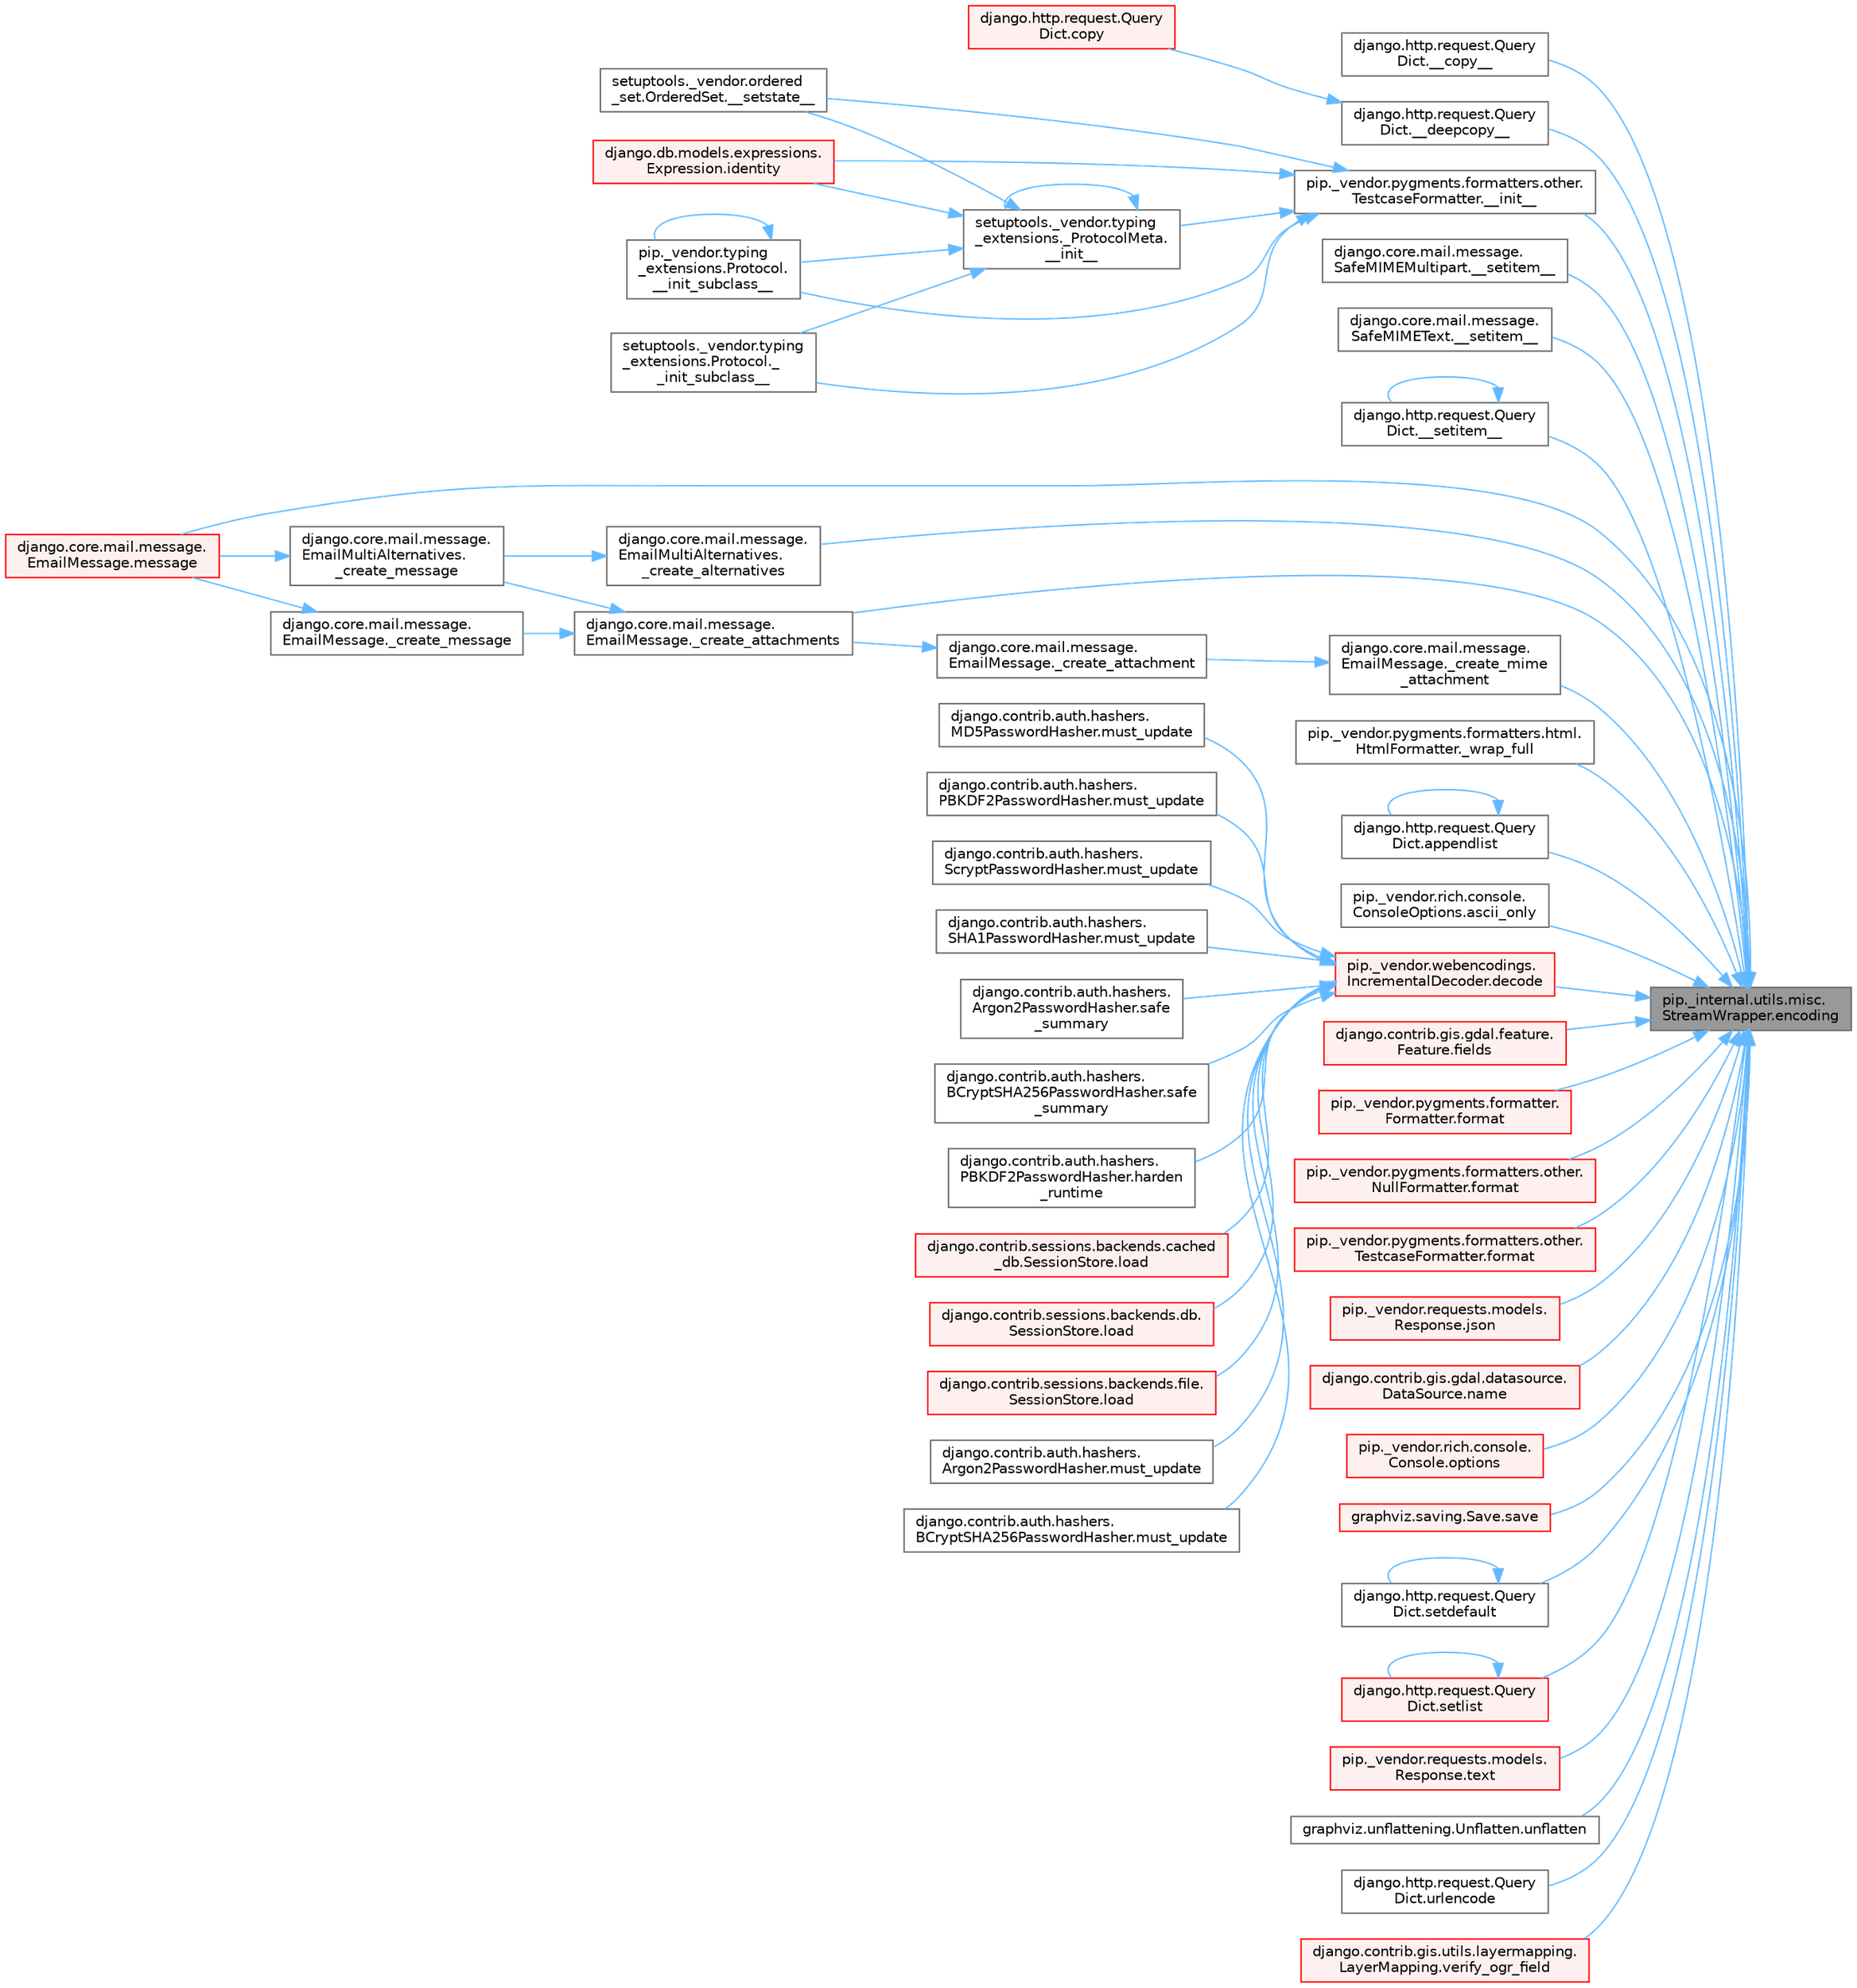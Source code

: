 digraph "pip._internal.utils.misc.StreamWrapper.encoding"
{
 // LATEX_PDF_SIZE
  bgcolor="transparent";
  edge [fontname=Helvetica,fontsize=10,labelfontname=Helvetica,labelfontsize=10];
  node [fontname=Helvetica,fontsize=10,shape=box,height=0.2,width=0.4];
  rankdir="RL";
  Node1 [id="Node000001",label="pip._internal.utils.misc.\lStreamWrapper.encoding",height=0.2,width=0.4,color="gray40", fillcolor="grey60", style="filled", fontcolor="black",tooltip=" "];
  Node1 -> Node2 [id="edge1_Node000001_Node000002",dir="back",color="steelblue1",style="solid",tooltip=" "];
  Node2 [id="Node000002",label="django.http.request.Query\lDict.__copy__",height=0.2,width=0.4,color="grey40", fillcolor="white", style="filled",URL="$classdjango_1_1http_1_1request_1_1_query_dict.html#ad4451a4214576c7d0bbcfde52d6b0f47",tooltip=" "];
  Node1 -> Node3 [id="edge2_Node000001_Node000003",dir="back",color="steelblue1",style="solid",tooltip=" "];
  Node3 [id="Node000003",label="django.http.request.Query\lDict.__deepcopy__",height=0.2,width=0.4,color="grey40", fillcolor="white", style="filled",URL="$classdjango_1_1http_1_1request_1_1_query_dict.html#a9205f3b7f4f3c7d6c2108de325058744",tooltip=" "];
  Node3 -> Node4 [id="edge3_Node000003_Node000004",dir="back",color="steelblue1",style="solid",tooltip=" "];
  Node4 [id="Node000004",label="django.http.request.Query\lDict.copy",height=0.2,width=0.4,color="red", fillcolor="#FFF0F0", style="filled",URL="$classdjango_1_1http_1_1request_1_1_query_dict.html#ada9e4956e62868c5587b9ffde7b358b5",tooltip=" "];
  Node1 -> Node3181 [id="edge4_Node000001_Node003181",dir="back",color="steelblue1",style="solid",tooltip=" "];
  Node3181 [id="Node003181",label="pip._vendor.pygments.formatters.other.\lTestcaseFormatter.__init__",height=0.2,width=0.4,color="grey40", fillcolor="white", style="filled",URL="$classpip_1_1__vendor_1_1pygments_1_1formatters_1_1other_1_1_testcase_formatter.html#aa900a04b8f352026e2e4f71410a286b1",tooltip=" "];
  Node3181 -> Node73 [id="edge5_Node003181_Node000073",dir="back",color="steelblue1",style="solid",tooltip=" "];
  Node73 [id="Node000073",label="setuptools._vendor.typing\l_extensions._ProtocolMeta.\l__init__",height=0.2,width=0.4,color="grey40", fillcolor="white", style="filled",URL="$classsetuptools_1_1__vendor_1_1typing__extensions_1_1___protocol_meta.html#a7bbaff8ac6d19534b46bca363ee0b43a",tooltip=" "];
  Node73 -> Node73 [id="edge6_Node000073_Node000073",dir="back",color="steelblue1",style="solid",tooltip=" "];
  Node73 -> Node74 [id="edge7_Node000073_Node000074",dir="back",color="steelblue1",style="solid",tooltip=" "];
  Node74 [id="Node000074",label="pip._vendor.typing\l_extensions.Protocol.\l__init_subclass__",height=0.2,width=0.4,color="grey40", fillcolor="white", style="filled",URL="$classpip_1_1__vendor_1_1typing__extensions_1_1_protocol.html#a2916efc86cebb8aba6deb7fd30b33988",tooltip=" "];
  Node74 -> Node74 [id="edge8_Node000074_Node000074",dir="back",color="steelblue1",style="solid",tooltip=" "];
  Node73 -> Node75 [id="edge9_Node000073_Node000075",dir="back",color="steelblue1",style="solid",tooltip=" "];
  Node75 [id="Node000075",label="setuptools._vendor.typing\l_extensions.Protocol._\l_init_subclass__",height=0.2,width=0.4,color="grey40", fillcolor="white", style="filled",URL="$classsetuptools_1_1__vendor_1_1typing__extensions_1_1_protocol.html#ac6cbebc092a4724ab3704c5334059874",tooltip=" "];
  Node73 -> Node76 [id="edge10_Node000073_Node000076",dir="back",color="steelblue1",style="solid",tooltip=" "];
  Node76 [id="Node000076",label="setuptools._vendor.ordered\l_set.OrderedSet.__setstate__",height=0.2,width=0.4,color="grey40", fillcolor="white", style="filled",URL="$classsetuptools_1_1__vendor_1_1ordered__set_1_1_ordered_set.html#aa7f7de9d987829525d06db565fe1b4a1",tooltip=" "];
  Node73 -> Node77 [id="edge11_Node000073_Node000077",dir="back",color="steelblue1",style="solid",tooltip=" "];
  Node77 [id="Node000077",label="django.db.models.expressions.\lExpression.identity",height=0.2,width=0.4,color="red", fillcolor="#FFF0F0", style="filled",URL="$classdjango_1_1db_1_1models_1_1expressions_1_1_expression.html#a10048810b5eb8641acf3bc150731b925",tooltip=" "];
  Node3181 -> Node74 [id="edge12_Node003181_Node000074",dir="back",color="steelblue1",style="solid",tooltip=" "];
  Node3181 -> Node75 [id="edge13_Node003181_Node000075",dir="back",color="steelblue1",style="solid",tooltip=" "];
  Node3181 -> Node76 [id="edge14_Node003181_Node000076",dir="back",color="steelblue1",style="solid",tooltip=" "];
  Node3181 -> Node77 [id="edge15_Node003181_Node000077",dir="back",color="steelblue1",style="solid",tooltip=" "];
  Node1 -> Node3182 [id="edge16_Node000001_Node003182",dir="back",color="steelblue1",style="solid",tooltip=" "];
  Node3182 [id="Node003182",label="django.core.mail.message.\lSafeMIMEMultipart.__setitem__",height=0.2,width=0.4,color="grey40", fillcolor="white", style="filled",URL="$classdjango_1_1core_1_1mail_1_1message_1_1_safe_m_i_m_e_multipart.html#ac70dd21320ab8c535a079d5b42f62e40",tooltip=" "];
  Node1 -> Node3183 [id="edge17_Node000001_Node003183",dir="back",color="steelblue1",style="solid",tooltip=" "];
  Node3183 [id="Node003183",label="django.core.mail.message.\lSafeMIMEText.__setitem__",height=0.2,width=0.4,color="grey40", fillcolor="white", style="filled",URL="$classdjango_1_1core_1_1mail_1_1message_1_1_safe_m_i_m_e_text.html#ab611c5bc13fc6d2d4be3e1a4492763de",tooltip=" "];
  Node1 -> Node3184 [id="edge18_Node000001_Node003184",dir="back",color="steelblue1",style="solid",tooltip=" "];
  Node3184 [id="Node003184",label="django.http.request.Query\lDict.__setitem__",height=0.2,width=0.4,color="grey40", fillcolor="white", style="filled",URL="$classdjango_1_1http_1_1request_1_1_query_dict.html#a70f84ca0689c6b0e21529ce4c8373c4b",tooltip=" "];
  Node3184 -> Node3184 [id="edge19_Node003184_Node003184",dir="back",color="steelblue1",style="solid",tooltip=" "];
  Node1 -> Node3185 [id="edge20_Node000001_Node003185",dir="back",color="steelblue1",style="solid",tooltip=" "];
  Node3185 [id="Node003185",label="django.core.mail.message.\lEmailMultiAlternatives.\l_create_alternatives",height=0.2,width=0.4,color="grey40", fillcolor="white", style="filled",URL="$classdjango_1_1core_1_1mail_1_1message_1_1_email_multi_alternatives.html#af51df7229ed1af2cc1da999cf6928222",tooltip=" "];
  Node3185 -> Node3186 [id="edge21_Node003185_Node003186",dir="back",color="steelblue1",style="solid",tooltip=" "];
  Node3186 [id="Node003186",label="django.core.mail.message.\lEmailMultiAlternatives.\l_create_message",height=0.2,width=0.4,color="grey40", fillcolor="white", style="filled",URL="$classdjango_1_1core_1_1mail_1_1message_1_1_email_multi_alternatives.html#aca1d6cc9e7b907373cbd4e5c9bd635e2",tooltip=" "];
  Node3186 -> Node3187 [id="edge22_Node003186_Node003187",dir="back",color="steelblue1",style="solid",tooltip=" "];
  Node3187 [id="Node003187",label="django.core.mail.message.\lEmailMessage.message",height=0.2,width=0.4,color="red", fillcolor="#FFF0F0", style="filled",URL="$classdjango_1_1core_1_1mail_1_1message_1_1_email_message.html#abb0f7b60b3f05b0d374e0d91fc1aa42e",tooltip=" "];
  Node1 -> Node3212 [id="edge23_Node000001_Node003212",dir="back",color="steelblue1",style="solid",tooltip=" "];
  Node3212 [id="Node003212",label="django.core.mail.message.\lEmailMessage._create_attachments",height=0.2,width=0.4,color="grey40", fillcolor="white", style="filled",URL="$classdjango_1_1core_1_1mail_1_1message_1_1_email_message.html#a6d35a6766f3c50c9ccbb975a1f9a7f37",tooltip=" "];
  Node3212 -> Node3213 [id="edge24_Node003212_Node003213",dir="back",color="steelblue1",style="solid",tooltip=" "];
  Node3213 [id="Node003213",label="django.core.mail.message.\lEmailMessage._create_message",height=0.2,width=0.4,color="grey40", fillcolor="white", style="filled",URL="$classdjango_1_1core_1_1mail_1_1message_1_1_email_message.html#a31c0fbc391763bdd9a5275f8a9188383",tooltip=" "];
  Node3213 -> Node3187 [id="edge25_Node003213_Node003187",dir="back",color="steelblue1",style="solid",tooltip=" "];
  Node3212 -> Node3186 [id="edge26_Node003212_Node003186",dir="back",color="steelblue1",style="solid",tooltip=" "];
  Node1 -> Node3214 [id="edge27_Node000001_Node003214",dir="back",color="steelblue1",style="solid",tooltip=" "];
  Node3214 [id="Node003214",label="django.core.mail.message.\lEmailMessage._create_mime\l_attachment",height=0.2,width=0.4,color="grey40", fillcolor="white", style="filled",URL="$classdjango_1_1core_1_1mail_1_1message_1_1_email_message.html#afa35e0e5465f876d51ac5868a8d76986",tooltip=" "];
  Node3214 -> Node3215 [id="edge28_Node003214_Node003215",dir="back",color="steelblue1",style="solid",tooltip=" "];
  Node3215 [id="Node003215",label="django.core.mail.message.\lEmailMessage._create_attachment",height=0.2,width=0.4,color="grey40", fillcolor="white", style="filled",URL="$classdjango_1_1core_1_1mail_1_1message_1_1_email_message.html#ab0d57692b3697455bf9b449cee27f77e",tooltip=" "];
  Node3215 -> Node3212 [id="edge29_Node003215_Node003212",dir="back",color="steelblue1",style="solid",tooltip=" "];
  Node1 -> Node1456 [id="edge30_Node000001_Node001456",dir="back",color="steelblue1",style="solid",tooltip=" "];
  Node1456 [id="Node001456",label="pip._vendor.pygments.formatters.html.\lHtmlFormatter._wrap_full",height=0.2,width=0.4,color="grey40", fillcolor="white", style="filled",URL="$classpip_1_1__vendor_1_1pygments_1_1formatters_1_1html_1_1_html_formatter.html#ae9f8290824810a6b5ff1850836b79eb5",tooltip=" "];
  Node1 -> Node3216 [id="edge31_Node000001_Node003216",dir="back",color="steelblue1",style="solid",tooltip=" "];
  Node3216 [id="Node003216",label="django.http.request.Query\lDict.appendlist",height=0.2,width=0.4,color="grey40", fillcolor="white", style="filled",URL="$classdjango_1_1http_1_1request_1_1_query_dict.html#a7758a15670a3386deea57711a62f52fc",tooltip=" "];
  Node3216 -> Node3216 [id="edge32_Node003216_Node003216",dir="back",color="steelblue1",style="solid",tooltip=" "];
  Node1 -> Node3217 [id="edge33_Node000001_Node003217",dir="back",color="steelblue1",style="solid",tooltip=" "];
  Node3217 [id="Node003217",label="pip._vendor.rich.console.\lConsoleOptions.ascii_only",height=0.2,width=0.4,color="grey40", fillcolor="white", style="filled",URL="$classpip_1_1__vendor_1_1rich_1_1console_1_1_console_options.html#a28b23bb95d584c38b410ed89602cdb8b",tooltip=" "];
  Node1 -> Node3218 [id="edge34_Node000001_Node003218",dir="back",color="steelblue1",style="solid",tooltip=" "];
  Node3218 [id="Node003218",label="pip._vendor.webencodings.\lIncrementalDecoder.decode",height=0.2,width=0.4,color="red", fillcolor="#FFF0F0", style="filled",URL="$classpip_1_1__vendor_1_1webencodings_1_1_incremental_decoder.html#ad0d48a2d9a33944e0bba55cf024376be",tooltip=" "];
  Node3218 -> Node289 [id="edge35_Node003218_Node000289",dir="back",color="steelblue1",style="solid",tooltip=" "];
  Node289 [id="Node000289",label="django.contrib.auth.hashers.\lPBKDF2PasswordHasher.harden\l_runtime",height=0.2,width=0.4,color="grey40", fillcolor="white", style="filled",URL="$classdjango_1_1contrib_1_1auth_1_1hashers_1_1_p_b_k_d_f2_password_hasher.html#ae7f1dcad47802823597610b026fae83a",tooltip=" "];
  Node3218 -> Node290 [id="edge36_Node003218_Node000290",dir="back",color="steelblue1",style="solid",tooltip=" "];
  Node290 [id="Node000290",label="django.contrib.sessions.backends.cached\l_db.SessionStore.load",height=0.2,width=0.4,color="red", fillcolor="#FFF0F0", style="filled",URL="$classdjango_1_1contrib_1_1sessions_1_1backends_1_1cached__db_1_1_session_store.html#a0432d07f359fa8281304478688605af7",tooltip=" "];
  Node3218 -> Node3002 [id="edge37_Node003218_Node003002",dir="back",color="steelblue1",style="solid",tooltip=" "];
  Node3002 [id="Node003002",label="django.contrib.sessions.backends.db.\lSessionStore.load",height=0.2,width=0.4,color="red", fillcolor="#FFF0F0", style="filled",URL="$classdjango_1_1contrib_1_1sessions_1_1backends_1_1db_1_1_session_store.html#aab3bc77d15c0a33590a72f92a2efc994",tooltip=" "];
  Node3218 -> Node317 [id="edge38_Node003218_Node000317",dir="back",color="steelblue1",style="solid",tooltip=" "];
  Node317 [id="Node000317",label="django.contrib.sessions.backends.file.\lSessionStore.load",height=0.2,width=0.4,color="red", fillcolor="#FFF0F0", style="filled",URL="$classdjango_1_1contrib_1_1sessions_1_1backends_1_1file_1_1_session_store.html#a408fa63512306fbaa7bbb62742f0295f",tooltip=" "];
  Node3218 -> Node3003 [id="edge39_Node003218_Node003003",dir="back",color="steelblue1",style="solid",tooltip=" "];
  Node3003 [id="Node003003",label="django.contrib.auth.hashers.\lArgon2PasswordHasher.must_update",height=0.2,width=0.4,color="grey40", fillcolor="white", style="filled",URL="$classdjango_1_1contrib_1_1auth_1_1hashers_1_1_argon2_password_hasher.html#a4d8d054683b5147b2228836536f8e0a3",tooltip=" "];
  Node3218 -> Node3004 [id="edge40_Node003218_Node003004",dir="back",color="steelblue1",style="solid",tooltip=" "];
  Node3004 [id="Node003004",label="django.contrib.auth.hashers.\lBCryptSHA256PasswordHasher.must_update",height=0.2,width=0.4,color="grey40", fillcolor="white", style="filled",URL="$classdjango_1_1contrib_1_1auth_1_1hashers_1_1_b_crypt_s_h_a256_password_hasher.html#a0da47cb102c5bbb66cf2a88f02681fc4",tooltip=" "];
  Node3218 -> Node3005 [id="edge41_Node003218_Node003005",dir="back",color="steelblue1",style="solid",tooltip=" "];
  Node3005 [id="Node003005",label="django.contrib.auth.hashers.\lMD5PasswordHasher.must_update",height=0.2,width=0.4,color="grey40", fillcolor="white", style="filled",URL="$classdjango_1_1contrib_1_1auth_1_1hashers_1_1_m_d5_password_hasher.html#ab94a37f578422009eb384a7d039be74c",tooltip=" "];
  Node3218 -> Node3006 [id="edge42_Node003218_Node003006",dir="back",color="steelblue1",style="solid",tooltip=" "];
  Node3006 [id="Node003006",label="django.contrib.auth.hashers.\lPBKDF2PasswordHasher.must_update",height=0.2,width=0.4,color="grey40", fillcolor="white", style="filled",URL="$classdjango_1_1contrib_1_1auth_1_1hashers_1_1_p_b_k_d_f2_password_hasher.html#a2779a6ac57e7b11aa5b0f06ff2db0ae0",tooltip=" "];
  Node3218 -> Node3007 [id="edge43_Node003218_Node003007",dir="back",color="steelblue1",style="solid",tooltip=" "];
  Node3007 [id="Node003007",label="django.contrib.auth.hashers.\lScryptPasswordHasher.must_update",height=0.2,width=0.4,color="grey40", fillcolor="white", style="filled",URL="$classdjango_1_1contrib_1_1auth_1_1hashers_1_1_scrypt_password_hasher.html#ad7430c0123af2934cfb00a1df1e98013",tooltip=" "];
  Node3218 -> Node3008 [id="edge44_Node003218_Node003008",dir="back",color="steelblue1",style="solid",tooltip=" "];
  Node3008 [id="Node003008",label="django.contrib.auth.hashers.\lSHA1PasswordHasher.must_update",height=0.2,width=0.4,color="grey40", fillcolor="white", style="filled",URL="$classdjango_1_1contrib_1_1auth_1_1hashers_1_1_s_h_a1_password_hasher.html#a48710ac799dfafff9063e9c3c257879b",tooltip=" "];
  Node3218 -> Node3009 [id="edge45_Node003218_Node003009",dir="back",color="steelblue1",style="solid",tooltip=" "];
  Node3009 [id="Node003009",label="django.contrib.auth.hashers.\lArgon2PasswordHasher.safe\l_summary",height=0.2,width=0.4,color="grey40", fillcolor="white", style="filled",URL="$classdjango_1_1contrib_1_1auth_1_1hashers_1_1_argon2_password_hasher.html#a12accfa1720c447a39dfe2f00072b4bd",tooltip=" "];
  Node3218 -> Node3010 [id="edge46_Node003218_Node003010",dir="back",color="steelblue1",style="solid",tooltip=" "];
  Node3010 [id="Node003010",label="django.contrib.auth.hashers.\lBCryptSHA256PasswordHasher.safe\l_summary",height=0.2,width=0.4,color="grey40", fillcolor="white", style="filled",URL="$classdjango_1_1contrib_1_1auth_1_1hashers_1_1_b_crypt_s_h_a256_password_hasher.html#a8db6b0f1a9bc0c11380da6b595261419",tooltip=" "];
  Node1 -> Node3219 [id="edge47_Node000001_Node003219",dir="back",color="steelblue1",style="solid",tooltip=" "];
  Node3219 [id="Node003219",label="django.contrib.gis.gdal.feature.\lFeature.fields",height=0.2,width=0.4,color="red", fillcolor="#FFF0F0", style="filled",URL="$classdjango_1_1contrib_1_1gis_1_1gdal_1_1feature_1_1_feature.html#a2aab211613babc57a7ef77b951a46464",tooltip=" "];
  Node1 -> Node545 [id="edge48_Node000001_Node000545",dir="back",color="steelblue1",style="solid",tooltip=" "];
  Node545 [id="Node000545",label="pip._vendor.pygments.formatter.\lFormatter.format",height=0.2,width=0.4,color="red", fillcolor="#FFF0F0", style="filled",URL="$classpip_1_1__vendor_1_1pygments_1_1formatter_1_1_formatter.html#a11054ddaa650b704c79f1ea0500b1e1e",tooltip=" "];
  Node1 -> Node3240 [id="edge49_Node000001_Node003240",dir="back",color="steelblue1",style="solid",tooltip=" "];
  Node3240 [id="Node003240",label="pip._vendor.pygments.formatters.other.\lNullFormatter.format",height=0.2,width=0.4,color="red", fillcolor="#FFF0F0", style="filled",URL="$classpip_1_1__vendor_1_1pygments_1_1formatters_1_1other_1_1_null_formatter.html#af80b2d23b52b5000c07970e5468b5515",tooltip=" "];
  Node1 -> Node3241 [id="edge50_Node000001_Node003241",dir="back",color="steelblue1",style="solid",tooltip=" "];
  Node3241 [id="Node003241",label="pip._vendor.pygments.formatters.other.\lTestcaseFormatter.format",height=0.2,width=0.4,color="red", fillcolor="#FFF0F0", style="filled",URL="$classpip_1_1__vendor_1_1pygments_1_1formatters_1_1other_1_1_testcase_formatter.html#a430164407c4caeafdafa4bb7b9645082",tooltip=" "];
  Node1 -> Node3242 [id="edge51_Node000001_Node003242",dir="back",color="steelblue1",style="solid",tooltip=" "];
  Node3242 [id="Node003242",label="pip._vendor.requests.models.\lResponse.json",height=0.2,width=0.4,color="red", fillcolor="#FFF0F0", style="filled",URL="$classpip_1_1__vendor_1_1requests_1_1models_1_1_response.html#a46c84df980b2a8faac756d3c8bd71112",tooltip=" "];
  Node1 -> Node3187 [id="edge52_Node000001_Node003187",dir="back",color="steelblue1",style="solid",tooltip=" "];
  Node1 -> Node3243 [id="edge53_Node000001_Node003243",dir="back",color="steelblue1",style="solid",tooltip=" "];
  Node3243 [id="Node003243",label="django.contrib.gis.gdal.datasource.\lDataSource.name",height=0.2,width=0.4,color="red", fillcolor="#FFF0F0", style="filled",URL="$classdjango_1_1contrib_1_1gis_1_1gdal_1_1datasource_1_1_data_source.html#aaa98728c7ef6f4d96c689550e8af3ed5",tooltip=" "];
  Node1 -> Node1378 [id="edge54_Node000001_Node001378",dir="back",color="steelblue1",style="solid",tooltip=" "];
  Node1378 [id="Node001378",label="pip._vendor.rich.console.\lConsole.options",height=0.2,width=0.4,color="red", fillcolor="#FFF0F0", style="filled",URL="$classpip_1_1__vendor_1_1rich_1_1console_1_1_console.html#a41c8efe30ea45a9a4a3f8c34c688fe00",tooltip=" "];
  Node1 -> Node1774 [id="edge55_Node000001_Node001774",dir="back",color="steelblue1",style="solid",tooltip=" "];
  Node1774 [id="Node001774",label="graphviz.saving.Save.save",height=0.2,width=0.4,color="red", fillcolor="#FFF0F0", style="filled",URL="$classgraphviz_1_1saving_1_1_save.html#a1254150af63856e7706cdb5c94633e5e",tooltip=" "];
  Node1 -> Node3244 [id="edge56_Node000001_Node003244",dir="back",color="steelblue1",style="solid",tooltip=" "];
  Node3244 [id="Node003244",label="django.http.request.Query\lDict.setdefault",height=0.2,width=0.4,color="grey40", fillcolor="white", style="filled",URL="$classdjango_1_1http_1_1request_1_1_query_dict.html#a3db32e634b3be62d5dc9392a2435e4c9",tooltip=" "];
  Node3244 -> Node3244 [id="edge57_Node003244_Node003244",dir="back",color="steelblue1",style="solid",tooltip=" "];
  Node1 -> Node3245 [id="edge58_Node000001_Node003245",dir="back",color="steelblue1",style="solid",tooltip=" "];
  Node3245 [id="Node003245",label="django.http.request.Query\lDict.setlist",height=0.2,width=0.4,color="red", fillcolor="#FFF0F0", style="filled",URL="$classdjango_1_1http_1_1request_1_1_query_dict.html#a73120fadf7ee88cfb82a23ee0c35c1b8",tooltip=" "];
  Node3245 -> Node3245 [id="edge59_Node003245_Node003245",dir="back",color="steelblue1",style="solid",tooltip=" "];
  Node1 -> Node3250 [id="edge60_Node000001_Node003250",dir="back",color="steelblue1",style="solid",tooltip=" "];
  Node3250 [id="Node003250",label="pip._vendor.requests.models.\lResponse.text",height=0.2,width=0.4,color="red", fillcolor="#FFF0F0", style="filled",URL="$classpip_1_1__vendor_1_1requests_1_1models_1_1_response.html#a4a65383cecd29017a4540c28ee513ed3",tooltip=" "];
  Node1 -> Node1143 [id="edge61_Node000001_Node001143",dir="back",color="steelblue1",style="solid",tooltip=" "];
  Node1143 [id="Node001143",label="graphviz.unflattening.Unflatten.unflatten",height=0.2,width=0.4,color="grey40", fillcolor="white", style="filled",URL="$classgraphviz_1_1unflattening_1_1_unflatten.html#a35aae356d671a4b7d284249cdd4ff734",tooltip=" "];
  Node1 -> Node3258 [id="edge62_Node000001_Node003258",dir="back",color="steelblue1",style="solid",tooltip=" "];
  Node3258 [id="Node003258",label="django.http.request.Query\lDict.urlencode",height=0.2,width=0.4,color="grey40", fillcolor="white", style="filled",URL="$classdjango_1_1http_1_1request_1_1_query_dict.html#a49c51db1e3428364b2af765847bff882",tooltip=" "];
  Node1 -> Node3259 [id="edge63_Node000001_Node003259",dir="back",color="steelblue1",style="solid",tooltip=" "];
  Node3259 [id="Node003259",label="django.contrib.gis.utils.layermapping.\lLayerMapping.verify_ogr_field",height=0.2,width=0.4,color="red", fillcolor="#FFF0F0", style="filled",URL="$classdjango_1_1contrib_1_1gis_1_1utils_1_1layermapping_1_1_layer_mapping.html#a8d29bd6922c8bea1948639defac3fff5",tooltip=" "];
}
